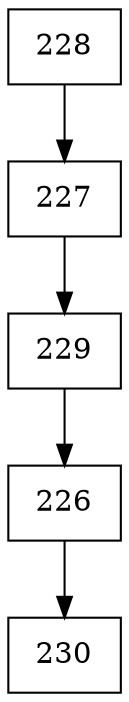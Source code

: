 digraph G {
  node [shape=record];
  node0 [label="{228}"];
  node0 -> node1;
  node1 [label="{227}"];
  node1 -> node2;
  node2 [label="{229}"];
  node2 -> node3;
  node3 [label="{226}"];
  node3 -> node4;
  node4 [label="{230}"];
}
